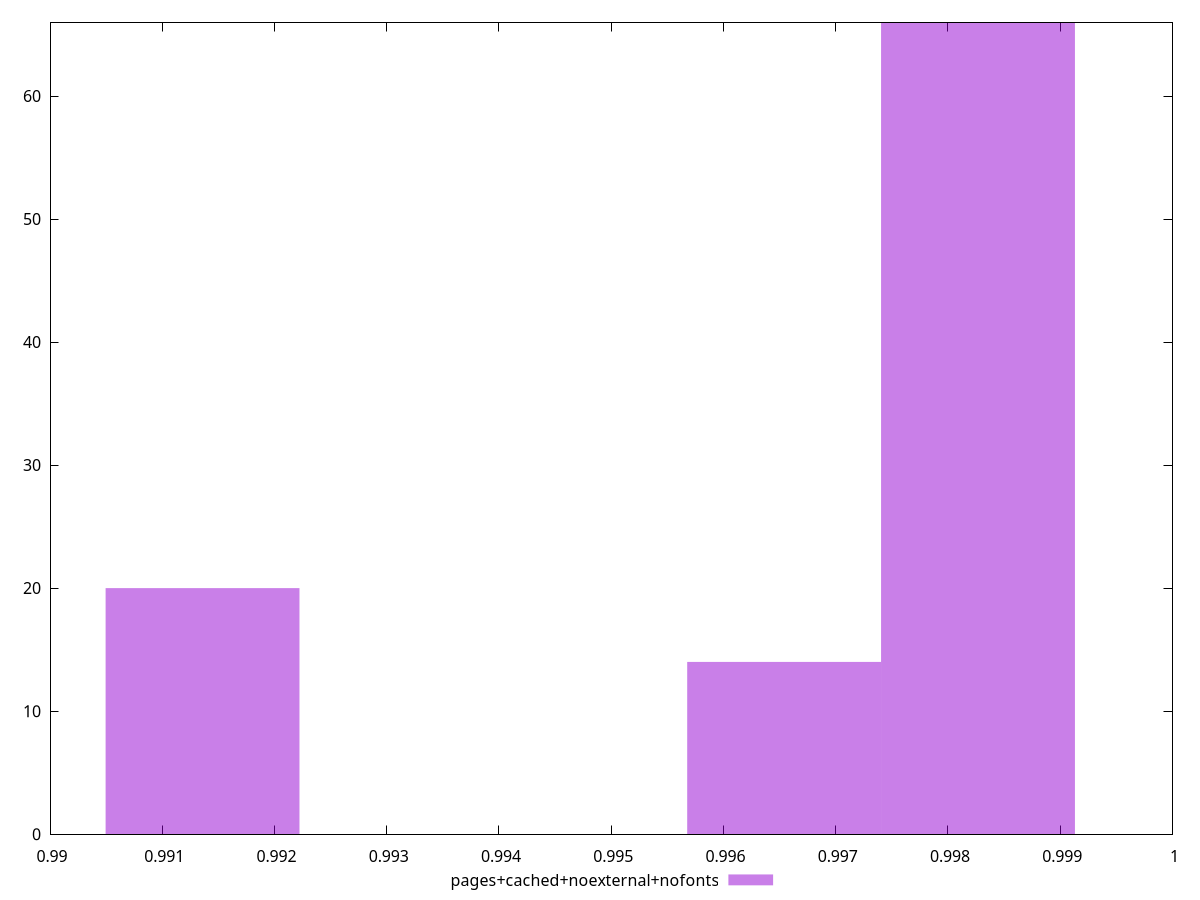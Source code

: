 $_pagesCachedNoexternalNofonts <<EOF
0.9982673041300791 66
0.9965401980675703 14
0.991358879880044 20
EOF
set key outside below
set terminal pngcairo
set output "report_00006_2020-11-02T20-21-41.718Z/interactive/pages+cached+noexternal+nofonts//hist.png"
set yrange [0:66]
set boxwidth 0.0017271060625087874
set style fill transparent solid 0.5 noborder
plot $_pagesCachedNoexternalNofonts title "pages+cached+noexternal+nofonts" with boxes ,
